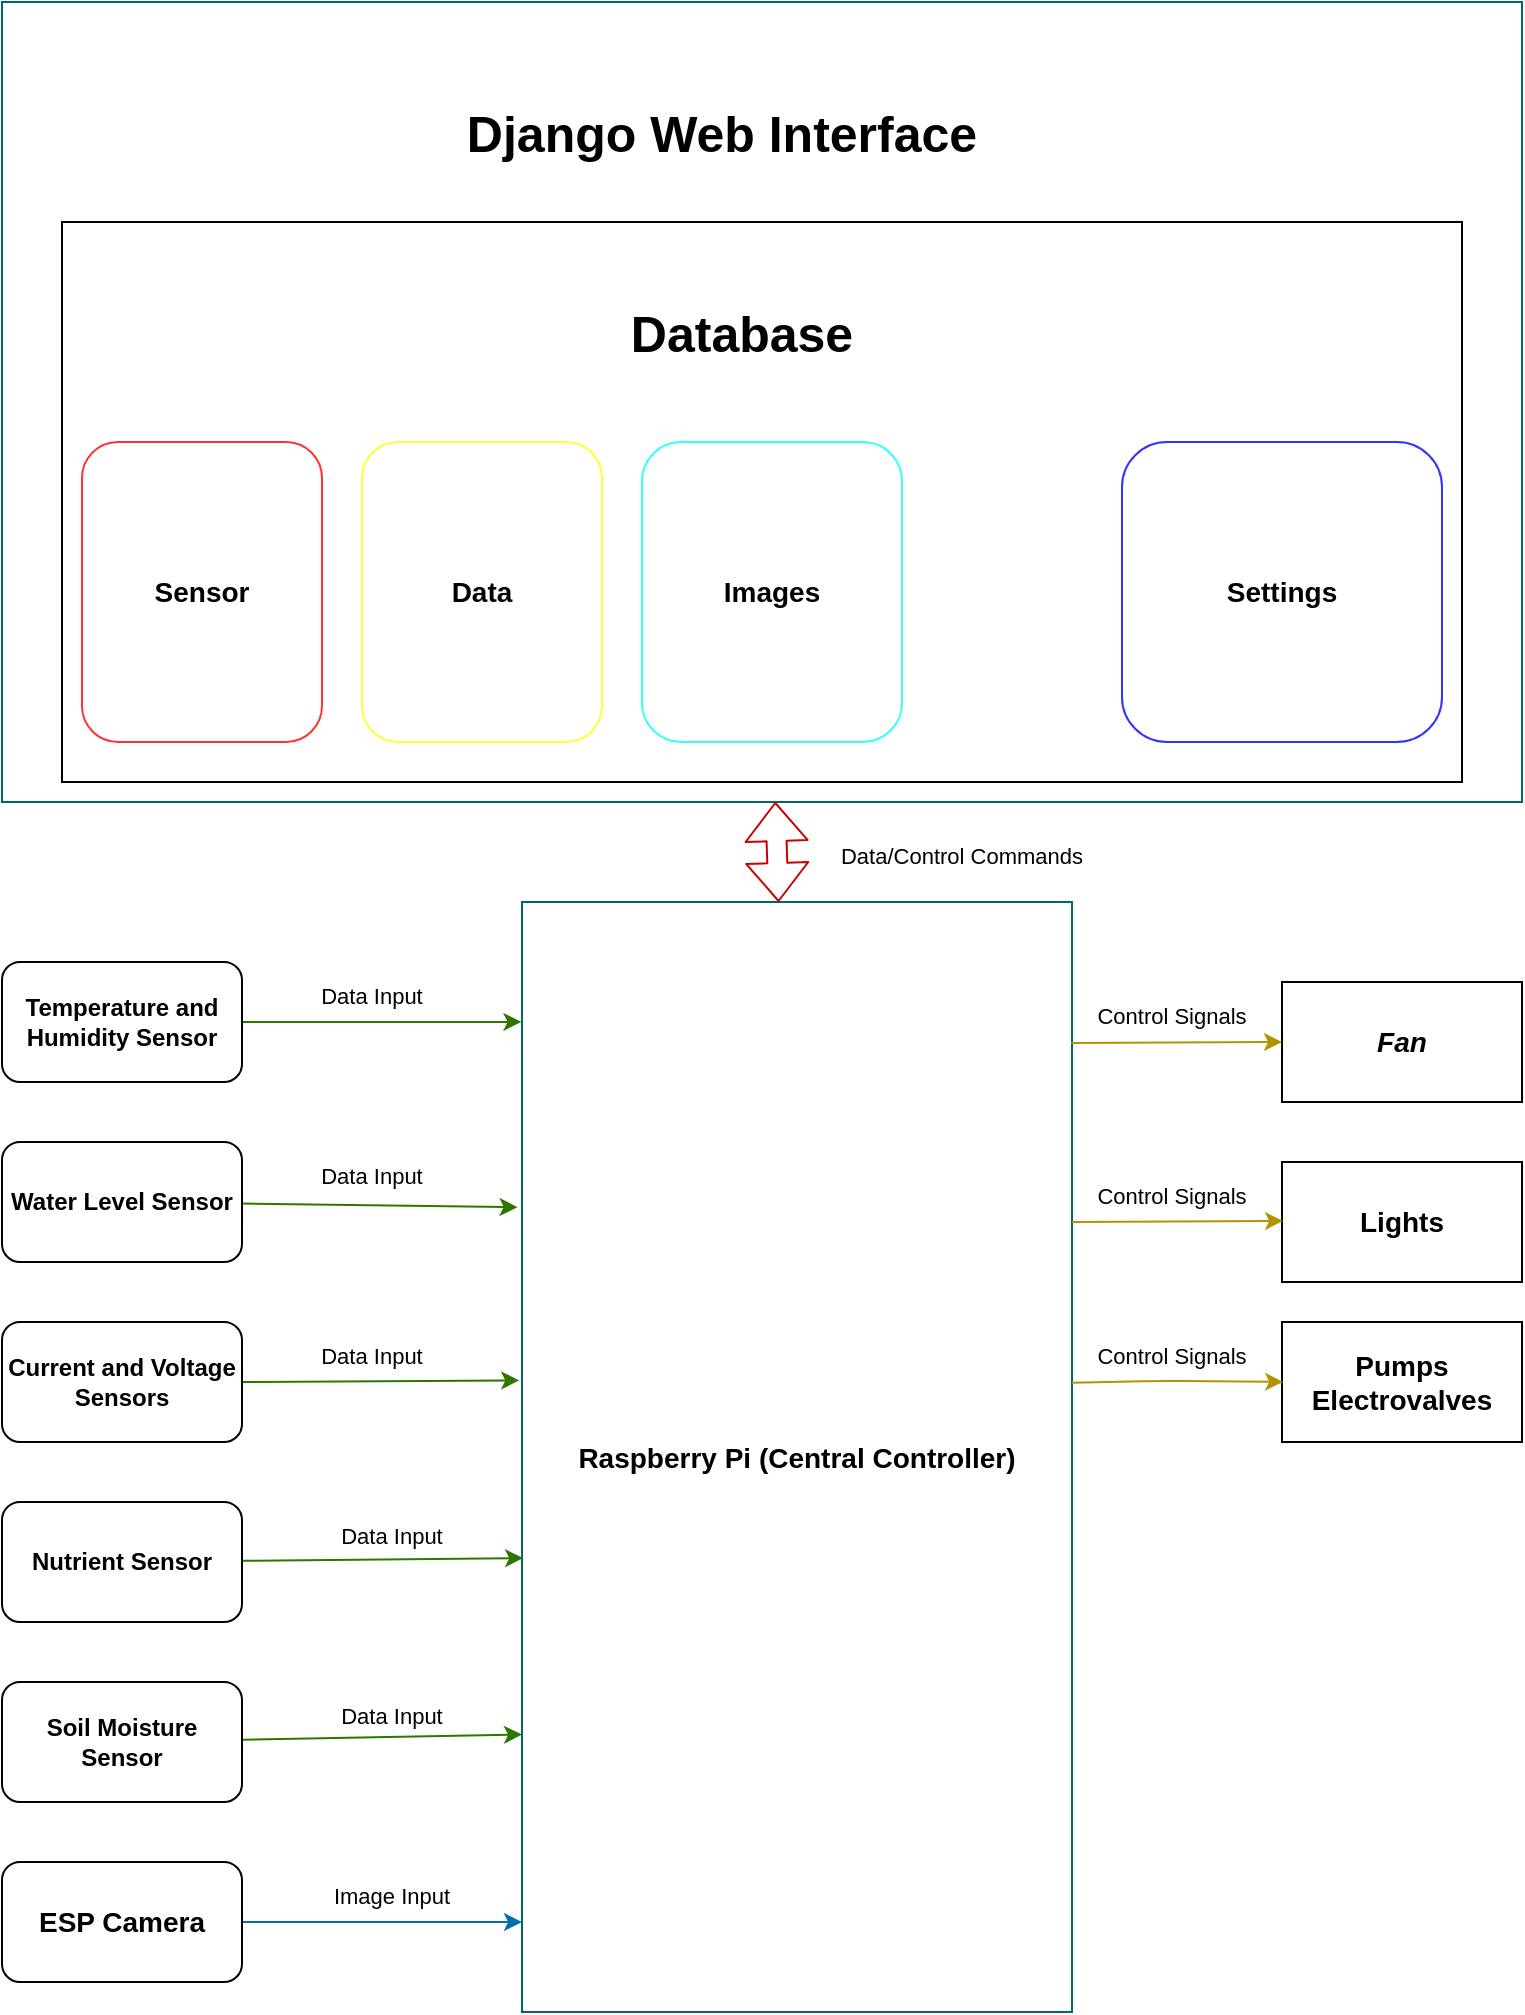 <mxfile><diagram id="DcF_8lo3t6CyfY8iJLOH" name="Page-1"><mxGraphModel dx="523" dy="377" grid="1" gridSize="10" guides="1" tooltips="1" connect="1" arrows="1" fold="1" page="1" pageScale="1" pageWidth="850" pageHeight="1100" math="0" shadow="0"><root><mxCell id="0"/><mxCell id="1" parent="0"/><mxCell id="25" style="edgeStyle=none;html=1;exitX=1;exitY=0.5;exitDx=0;exitDy=0;fontSize=25;entryX=-0.001;entryY=0.108;entryDx=0;entryDy=0;entryPerimeter=0;fillColor=#60a917;strokeColor=#2D7600;" edge="1" parent="1" source="2" target="7"><mxGeometry relative="1" as="geometry"><mxPoint x="190" y="539.909" as="targetPoint"/></mxGeometry></mxCell><mxCell id="2" value="&lt;div style=&quot;text-align: center;&quot;&gt;&lt;span style=&quot;background-color: initial;&quot;&gt;&lt;b&gt;Temperature and Humidity Sensor&lt;/b&gt;&lt;/span&gt;&lt;/div&gt;" style="rounded=1;whiteSpace=wrap;html=1;align=center;" vertex="1" parent="1"><mxGeometry x="40" y="510" width="120" height="60" as="geometry"/></mxCell><mxCell id="27" style="edgeStyle=none;html=1;entryX=-0.008;entryY=0.275;entryDx=0;entryDy=0;entryPerimeter=0;fontSize=25;fillColor=#60a917;strokeColor=#2D7600;" edge="1" parent="1" source="3" target="7"><mxGeometry relative="1" as="geometry"/></mxCell><mxCell id="3" value="&lt;b&gt;Water Level Sensor&lt;/b&gt;" style="rounded=1;whiteSpace=wrap;html=1;" vertex="1" parent="1"><mxGeometry x="40" y="600" width="120" height="60" as="geometry"/></mxCell><mxCell id="28" style="edgeStyle=none;html=1;exitX=1;exitY=0.5;exitDx=0;exitDy=0;entryX=-0.005;entryY=0.431;entryDx=0;entryDy=0;entryPerimeter=0;fontSize=25;fillColor=#60a917;strokeColor=#2D7600;" edge="1" parent="1" source="4" target="7"><mxGeometry relative="1" as="geometry"/></mxCell><mxCell id="4" value="&lt;b&gt;Current and Voltage Sensors&lt;/b&gt;" style="rounded=1;whiteSpace=wrap;html=1;" vertex="1" parent="1"><mxGeometry x="40" y="690" width="120" height="60" as="geometry"/></mxCell><mxCell id="29" style="edgeStyle=none;html=1;fontSize=25;entryX=0.002;entryY=0.591;entryDx=0;entryDy=0;entryPerimeter=0;fillColor=#60a917;strokeColor=#2D7600;" edge="1" parent="1" source="5" target="7"><mxGeometry relative="1" as="geometry"><mxPoint x="290" y="810" as="targetPoint"/></mxGeometry></mxCell><mxCell id="5" value="&lt;b&gt;Nutrient Sensor&lt;/b&gt;" style="rounded=1;whiteSpace=wrap;html=1;" vertex="1" parent="1"><mxGeometry x="40" y="780" width="120" height="60" as="geometry"/></mxCell><mxCell id="30" style="edgeStyle=none;html=1;entryX=0;entryY=0.75;entryDx=0;entryDy=0;fontSize=25;fillColor=#60a917;strokeColor=#2D7600;" edge="1" parent="1" source="6" target="7"><mxGeometry relative="1" as="geometry"/></mxCell><mxCell id="6" value="&lt;b&gt;Soil Moisture Sensor&lt;/b&gt;" style="rounded=1;whiteSpace=wrap;html=1;" vertex="1" parent="1"><mxGeometry x="40" y="870" width="120" height="60" as="geometry"/></mxCell><mxCell id="7" value="&lt;b&gt;&lt;font style=&quot;font-size: 14px;&quot;&gt;Raspberry Pi (Central Controller)&lt;/font&gt;&lt;/b&gt;" style="rounded=0;whiteSpace=wrap;html=1;strokeColor=#006666;" vertex="1" parent="1"><mxGeometry x="300" y="480" width="275" height="555" as="geometry"/></mxCell><mxCell id="31" style="edgeStyle=none;html=1;entryX=0;entryY=0.919;entryDx=0;entryDy=0;entryPerimeter=0;fontSize=25;fillColor=#1ba1e2;strokeColor=#006EAF;" edge="1" parent="1" source="10" target="7"><mxGeometry relative="1" as="geometry"/></mxCell><mxCell id="10" value="&lt;b&gt;ESP Camera&lt;/b&gt;" style="rounded=1;whiteSpace=wrap;html=1;fontSize=14;" vertex="1" parent="1"><mxGeometry x="40" y="960" width="120" height="60" as="geometry"/></mxCell><mxCell id="12" value="&lt;i&gt;&lt;b&gt;Fan&lt;/b&gt;&lt;/i&gt;" style="rounded=0;whiteSpace=wrap;html=1;fontSize=14;" vertex="1" parent="1"><mxGeometry x="680" y="520" width="120" height="60" as="geometry"/></mxCell><mxCell id="13" value="&lt;b&gt;Lights&lt;/b&gt;" style="rounded=0;whiteSpace=wrap;html=1;fontSize=14;" vertex="1" parent="1"><mxGeometry x="680" y="610" width="120" height="60" as="geometry"/></mxCell><mxCell id="14" value="&lt;b&gt;Pumps&lt;br&gt;Electrovalves&lt;/b&gt;" style="rounded=0;whiteSpace=wrap;html=1;fontSize=14;align=center;" vertex="1" parent="1"><mxGeometry x="680" y="690" width="120" height="60" as="geometry"/></mxCell><mxCell id="15" value="" style="rounded=0;whiteSpace=wrap;html=1;fontSize=14;strokeColor=#006666;" vertex="1" parent="1"><mxGeometry x="40" y="30" width="760" height="400" as="geometry"/></mxCell><mxCell id="17" value="" style="rounded=0;whiteSpace=wrap;html=1;fontSize=14;" vertex="1" parent="1"><mxGeometry x="70" y="140" width="700" height="280" as="geometry"/></mxCell><mxCell id="18" value="&lt;b&gt;Sensor&lt;/b&gt;" style="rounded=1;whiteSpace=wrap;html=1;fontSize=14;strokeColor=#FF3333;" vertex="1" parent="1"><mxGeometry x="80" y="250" width="120" height="150" as="geometry"/></mxCell><mxCell id="19" value="&lt;b&gt;Data&lt;/b&gt;" style="rounded=1;whiteSpace=wrap;html=1;fontSize=14;strokeColor=#FFFF33;" vertex="1" parent="1"><mxGeometry x="220" y="250" width="120" height="150" as="geometry"/></mxCell><mxCell id="20" value="&lt;b&gt;Images&lt;/b&gt;" style="rounded=1;whiteSpace=wrap;html=1;fontSize=14;strokeColor=#33FFFF;" vertex="1" parent="1"><mxGeometry x="360" y="250" width="130" height="150" as="geometry"/></mxCell><mxCell id="21" value="&lt;b&gt;Settings&lt;/b&gt;" style="rounded=1;whiteSpace=wrap;html=1;fontSize=14;strokeColor=#3333FF;" vertex="1" parent="1"><mxGeometry x="600" y="250" width="160" height="150" as="geometry"/></mxCell><mxCell id="22" value="&lt;b&gt;&lt;font style=&quot;font-size: 25px;&quot;&gt;Database&lt;/font&gt;&lt;/b&gt;" style="text;strokeColor=none;align=center;fillColor=none;html=1;verticalAlign=middle;whiteSpace=wrap;rounded=0;fontSize=14;" vertex="1" parent="1"><mxGeometry x="170" y="180" width="480" height="30" as="geometry"/></mxCell><mxCell id="23" value="&lt;b&gt;Django Web Interface&lt;/b&gt;" style="text;strokeColor=none;align=center;fillColor=none;html=1;verticalAlign=middle;whiteSpace=wrap;rounded=0;fontSize=25;" vertex="1" parent="1"><mxGeometry x="240" y="80" width="320" height="30" as="geometry"/></mxCell><mxCell id="32" value="" style="endArrow=classic;html=1;fontSize=25;entryX=0;entryY=0.5;entryDx=0;entryDy=0;exitX=0.998;exitY=0.127;exitDx=0;exitDy=0;exitPerimeter=0;fillColor=#e3c800;strokeColor=#B09500;" edge="1" parent="1" source="7" target="12"><mxGeometry width="50" height="50" relative="1" as="geometry"><mxPoint x="580" y="550" as="sourcePoint"/><mxPoint x="670" y="525" as="targetPoint"/></mxGeometry></mxCell><mxCell id="34" value="" style="endArrow=classic;html=1;fontSize=25;entryX=0;entryY=0.5;entryDx=0;entryDy=0;exitX=0.998;exitY=0.127;exitDx=0;exitDy=0;exitPerimeter=0;fillColor=#e3c800;strokeColor=#B09500;" edge="1" parent="1"><mxGeometry width="50" height="50" relative="1" as="geometry"><mxPoint x="575" y="639.955" as="sourcePoint"/><mxPoint x="680.55" y="639.47" as="targetPoint"/></mxGeometry></mxCell><mxCell id="35" value="" style="endArrow=classic;html=1;fontSize=25;entryX=0;entryY=0.5;entryDx=0;entryDy=0;exitX=0.998;exitY=0.127;exitDx=0;exitDy=0;exitPerimeter=0;fillColor=#e3c800;strokeColor=#B09500;" edge="1" parent="1"><mxGeometry width="50" height="50" relative="1" as="geometry"><mxPoint x="575.0" y="720.425" as="sourcePoint"/><mxPoint x="680.55" y="719.94" as="targetPoint"/><Array as="points"><mxPoint x="620" y="719.47"/></Array></mxGeometry></mxCell><mxCell id="36" value="" style="shape=flexArrow;endArrow=classic;startArrow=classic;html=1;fontSize=25;strokeColor=#CC0000;" edge="1" parent="1" source="7" target="15"><mxGeometry width="100" height="100" relative="1" as="geometry"><mxPoint x="370" y="510" as="sourcePoint"/><mxPoint x="470" y="410" as="targetPoint"/></mxGeometry></mxCell><mxCell id="37" value="&lt;font style=&quot;font-size: 11px;&quot;&gt;Data Input&lt;/font&gt;" style="text;strokeColor=none;align=center;fillColor=none;html=1;verticalAlign=middle;whiteSpace=wrap;rounded=0;fontSize=19;" vertex="1" parent="1"><mxGeometry x="180" y="510" width="90" height="30" as="geometry"/></mxCell><mxCell id="38" value="&lt;font style=&quot;font-size: 11px;&quot;&gt;Data Input&lt;/font&gt;" style="text;strokeColor=none;align=center;fillColor=none;html=1;verticalAlign=middle;whiteSpace=wrap;rounded=0;fontSize=19;" vertex="1" parent="1"><mxGeometry x="180" y="600" width="90" height="30" as="geometry"/></mxCell><mxCell id="39" value="&lt;font style=&quot;font-size: 11px;&quot;&gt;Data Input&lt;/font&gt;" style="text;strokeColor=none;align=center;fillColor=none;html=1;verticalAlign=middle;whiteSpace=wrap;rounded=0;fontSize=19;" vertex="1" parent="1"><mxGeometry x="180" y="690" width="90" height="30" as="geometry"/></mxCell><mxCell id="40" value="&lt;font style=&quot;font-size: 11px;&quot;&gt;Data Input&lt;/font&gt;" style="text;strokeColor=none;align=center;fillColor=none;html=1;verticalAlign=middle;whiteSpace=wrap;rounded=0;fontSize=19;" vertex="1" parent="1"><mxGeometry x="190" y="780" width="90" height="30" as="geometry"/></mxCell><mxCell id="41" value="&lt;font style=&quot;font-size: 11px;&quot;&gt;Data Input&lt;/font&gt;" style="text;strokeColor=none;align=center;fillColor=none;html=1;verticalAlign=middle;whiteSpace=wrap;rounded=0;fontSize=19;" vertex="1" parent="1"><mxGeometry x="190" y="870" width="90" height="30" as="geometry"/></mxCell><mxCell id="42" value="&lt;font style=&quot;font-size: 11px;&quot;&gt;Image Input&lt;/font&gt;" style="text;strokeColor=none;align=center;fillColor=none;html=1;verticalAlign=middle;whiteSpace=wrap;rounded=0;fontSize=19;" vertex="1" parent="1"><mxGeometry x="190" y="960" width="90" height="30" as="geometry"/></mxCell><mxCell id="43" value="&lt;font style=&quot;font-size: 11px;&quot;&gt;Control Signals&lt;/font&gt;" style="text;strokeColor=none;align=center;fillColor=none;html=1;verticalAlign=middle;whiteSpace=wrap;rounded=0;fontSize=19;" vertex="1" parent="1"><mxGeometry x="580" y="690" width="90" height="30" as="geometry"/></mxCell><mxCell id="44" value="&lt;font style=&quot;font-size: 11px;&quot;&gt;Control Signals&lt;/font&gt;" style="text;strokeColor=none;align=center;fillColor=none;html=1;verticalAlign=middle;whiteSpace=wrap;rounded=0;fontSize=19;" vertex="1" parent="1"><mxGeometry x="580" y="610" width="90" height="30" as="geometry"/></mxCell><mxCell id="45" value="&lt;font style=&quot;font-size: 11px;&quot;&gt;Control Signals&lt;/font&gt;" style="text;strokeColor=none;align=center;fillColor=none;html=1;verticalAlign=middle;whiteSpace=wrap;rounded=0;fontSize=19;" vertex="1" parent="1"><mxGeometry x="580" y="520" width="90" height="30" as="geometry"/></mxCell><mxCell id="46" value="&lt;font style=&quot;font-size: 11px;&quot;&gt;Data/Control Commands&lt;/font&gt;" style="text;strokeColor=none;align=center;fillColor=none;html=1;verticalAlign=middle;whiteSpace=wrap;rounded=0;fontSize=19;" vertex="1" parent="1"><mxGeometry x="450" y="440" width="140" height="30" as="geometry"/></mxCell></root></mxGraphModel></diagram></mxfile>